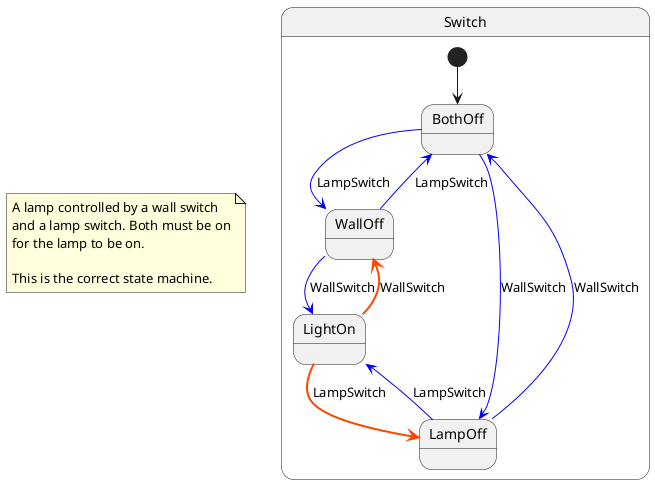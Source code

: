 @startuml

note as N1
  A lamp controlled by a wall switch
  and a lamp switch. Both must be on
  for the lamp to be on.
  
  This is the correct state machine.
end note




state Switch {

[*] --> BothOff
BothOff -[#blue]-> WallOff : LampSwitch
BothOff -[#blue]-> LampOff : WallSwitch

WallOff -[#blue]-> BothOff : LampSwitch
WallOff -[#blue]-> LightOn : WallSwitch

LampOff -[#blue]-> LightOn : LampSwitch
LampOff -[#blue]-> BothOff : WallSwitch

LightOn -[#orangered,bold]-> LampOff : LampSwitch
LightOn -[#orangered,bold]-> WallOff : WallSwitch

}

@enduml

